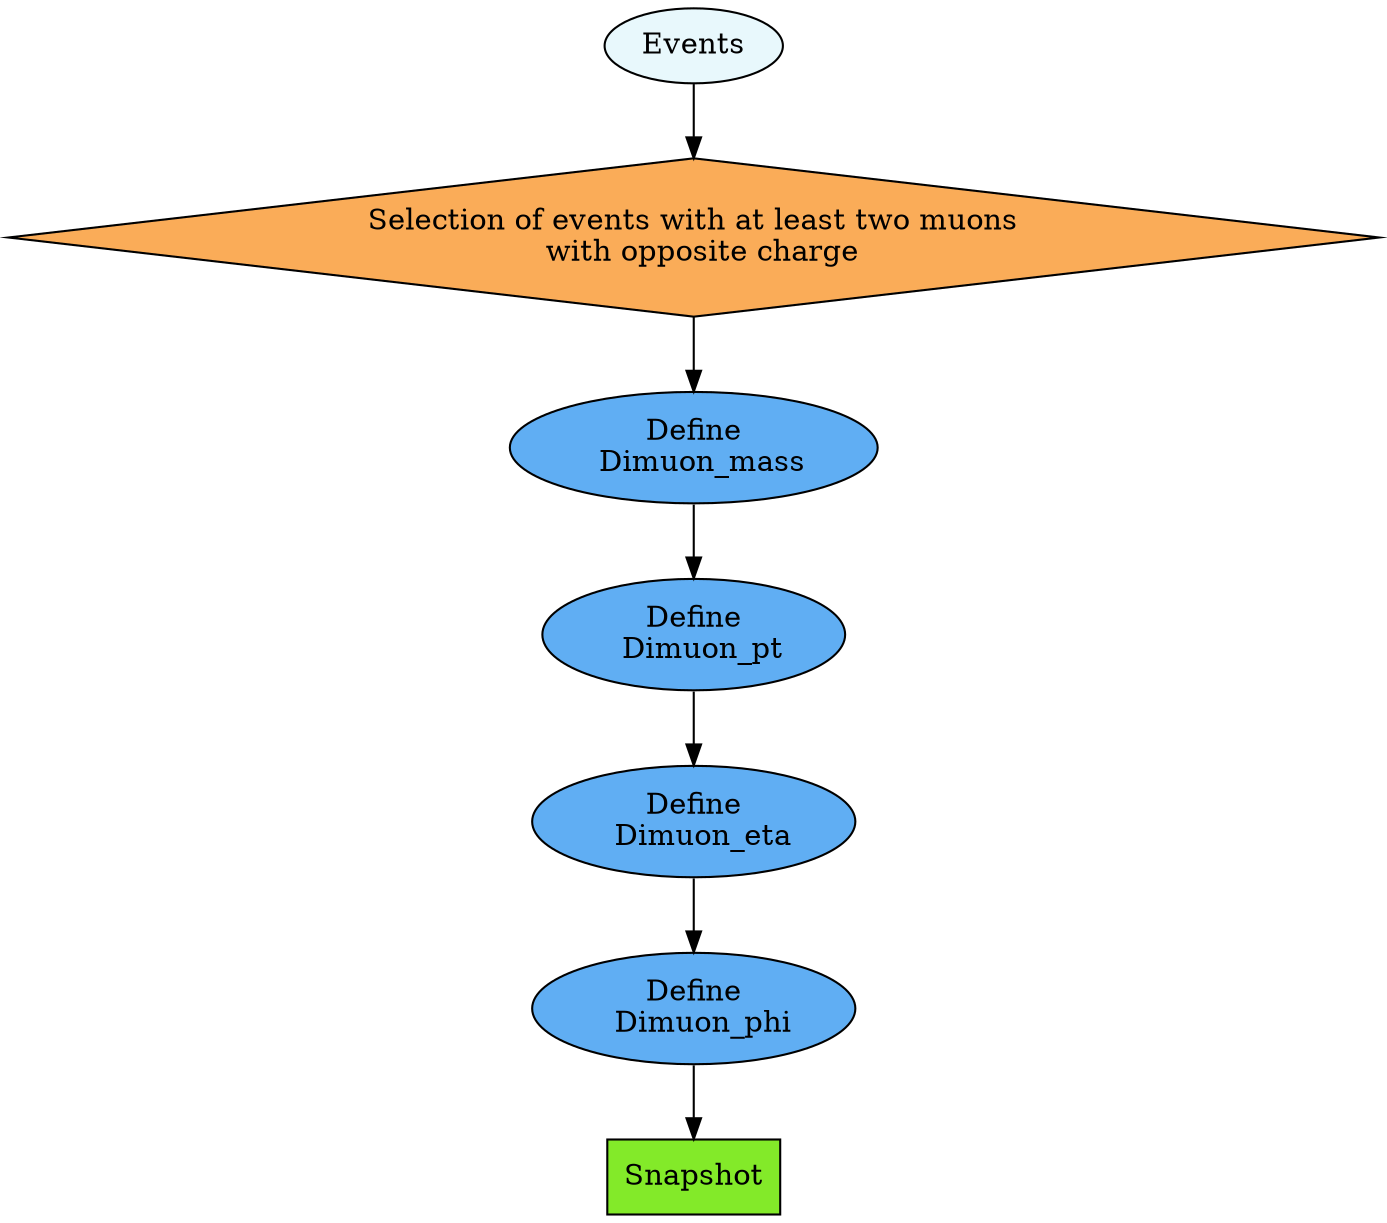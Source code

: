 digraph {
  13 [label="Snapshot", style="filled", fillcolor="#83EA29", shape="box"];
  11 [label="Define
  Dimuon_phi", style="filled", fillcolor="#60aef3", shape="oval"];
  9 [label="Define
  Dimuon_eta", style="filled", fillcolor="#60aef3", shape="oval"];
  7 [label="Define
  Dimuon_pt", style="filled", fillcolor="#60aef3", shape="oval"];
  5 [label="Define
  Dimuon_mass", style="filled", fillcolor="#60aef3", shape="oval"];
	3 [label="Selection of events with at least two muons
  with opposite charge",
  style="filled", fillcolor="#FAAC58", shape="diamond"];
	0 [label="Events", style="filled", fillcolor="#e8f8fc", shape="oval"];
  11 -> 13;
  9 -> 11;
  7 -> 9;
  5 -> 7;
  3 -> 5;
	0 -> 3;
}
                                                                                                                                                                                                                                                                                                                                                                                                                
